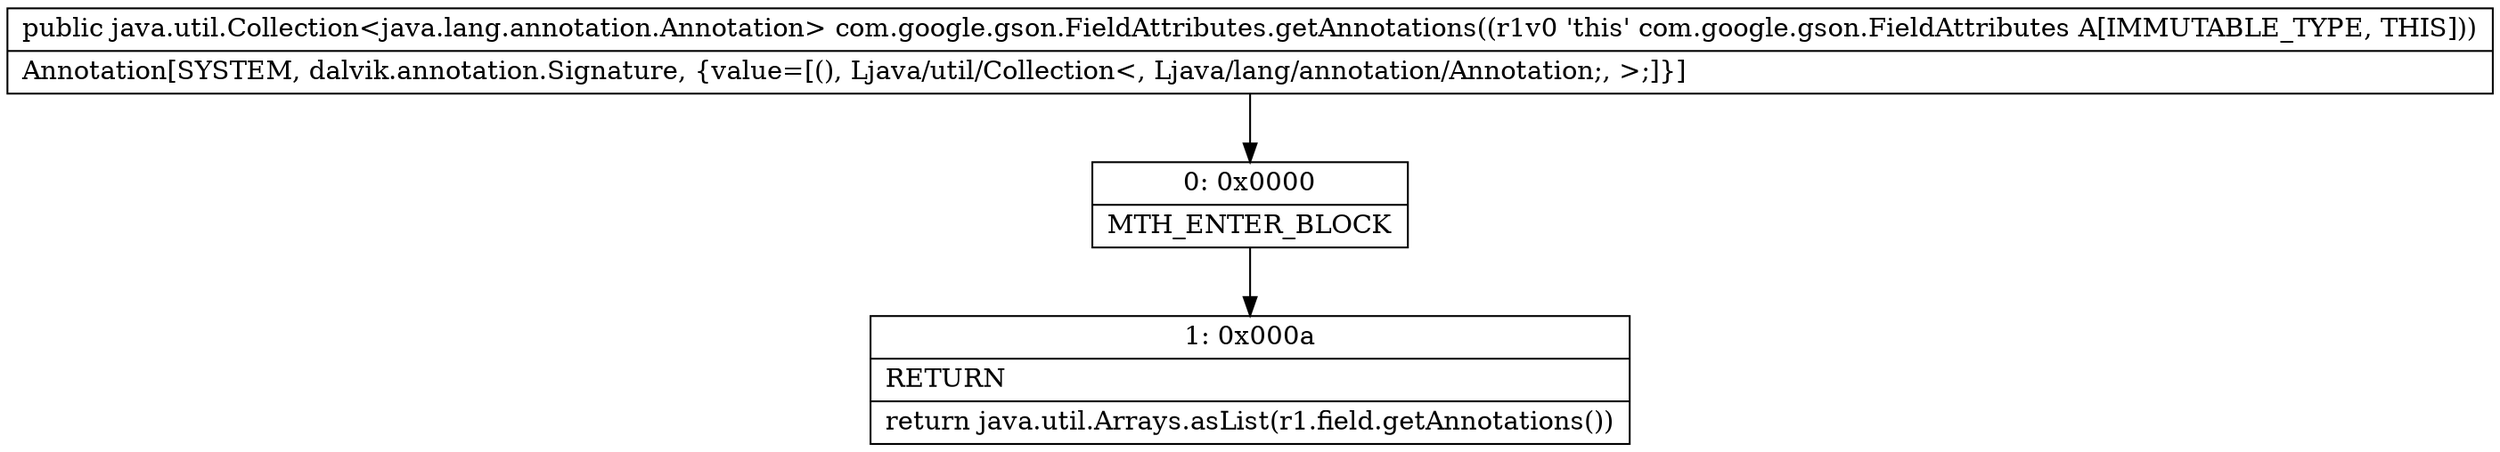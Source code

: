 digraph "CFG forcom.google.gson.FieldAttributes.getAnnotations()Ljava\/util\/Collection;" {
Node_0 [shape=record,label="{0\:\ 0x0000|MTH_ENTER_BLOCK\l}"];
Node_1 [shape=record,label="{1\:\ 0x000a|RETURN\l|return java.util.Arrays.asList(r1.field.getAnnotations())\l}"];
MethodNode[shape=record,label="{public java.util.Collection\<java.lang.annotation.Annotation\> com.google.gson.FieldAttributes.getAnnotations((r1v0 'this' com.google.gson.FieldAttributes A[IMMUTABLE_TYPE, THIS]))  | Annotation[SYSTEM, dalvik.annotation.Signature, \{value=[(), Ljava\/util\/Collection\<, Ljava\/lang\/annotation\/Annotation;, \>;]\}]\l}"];
MethodNode -> Node_0;
Node_0 -> Node_1;
}

